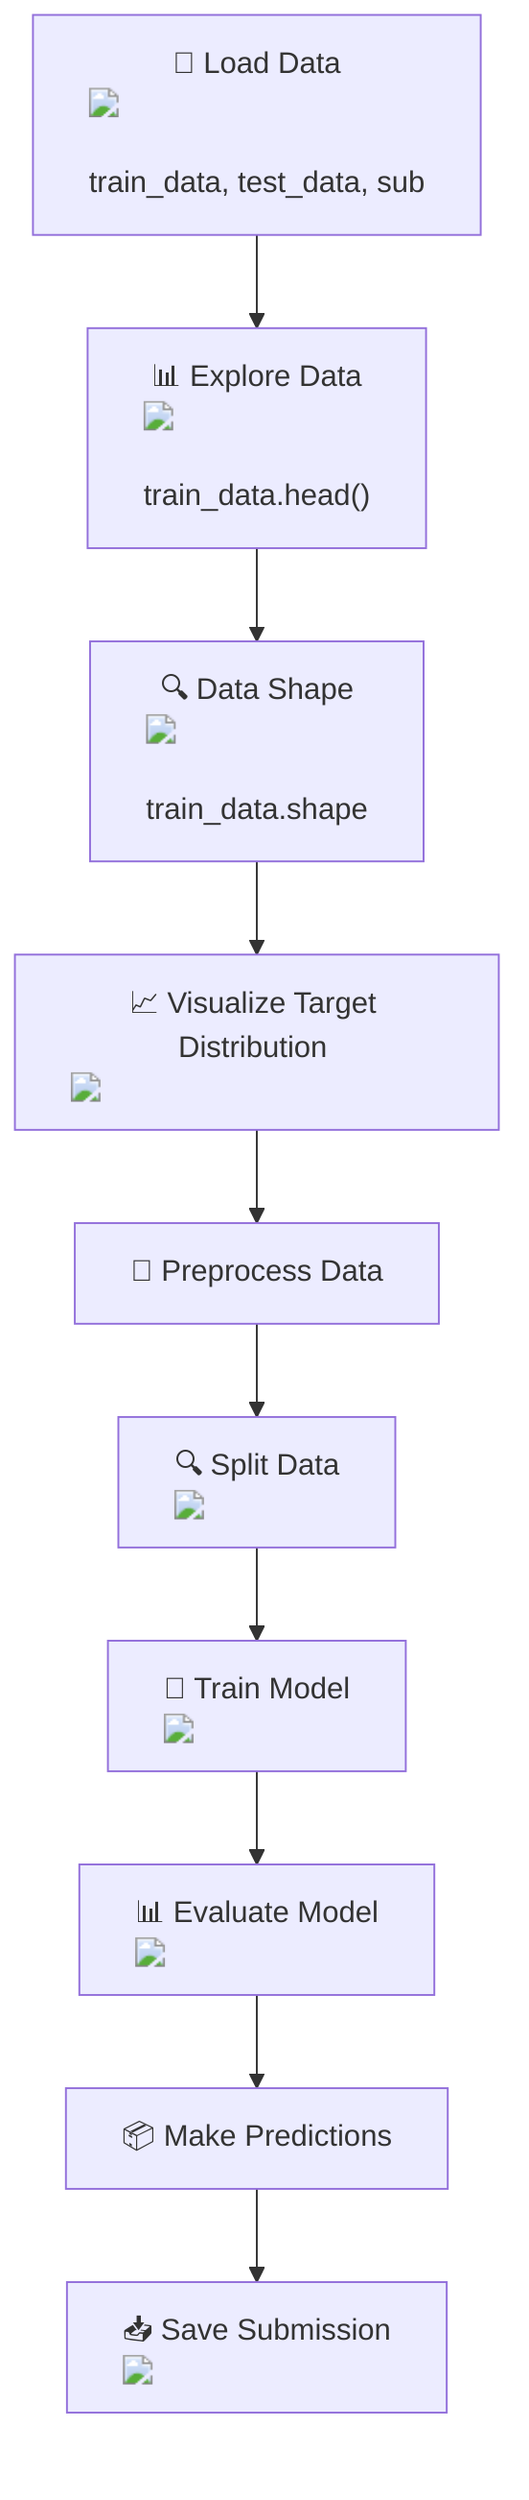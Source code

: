 flowchart TD
    A["📂 Load Data <img src='file.svg'/> <br/> train_data, test_data, sub"] --> B["📊 Explore Data <img src='table.svg'/> <br/> train_data.head()"]
    B --> C["🔍 Data Shape <img src='table.svg'/> <br/> train_data.shape"]
    C --> D["📈 Visualize Target Distribution <img src='barplot_template.svg'/>"]
    D --> E["🔁 Preprocess Data"]
    E --> F["🔍 Split Data <img src='row_split.svg'/>"]
    F --> G["🧠 Train Model <img src='brain.svg'/>"]
    G --> H["📊 Evaluate Model <img src='table.svg'/>"]
    H --> I["📦 Make Predictions"]
    I --> J["📥 Save Submission <img src='file.svg'/>"]